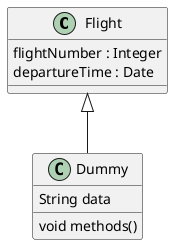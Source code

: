 @startuml class
skinparam linetype ortho

Flight <|-- Dummy

class Dummy {
  String data
  void methods()
}

class Flight {
  flightNumber : Integer
  departureTime : Date
}

@enduml